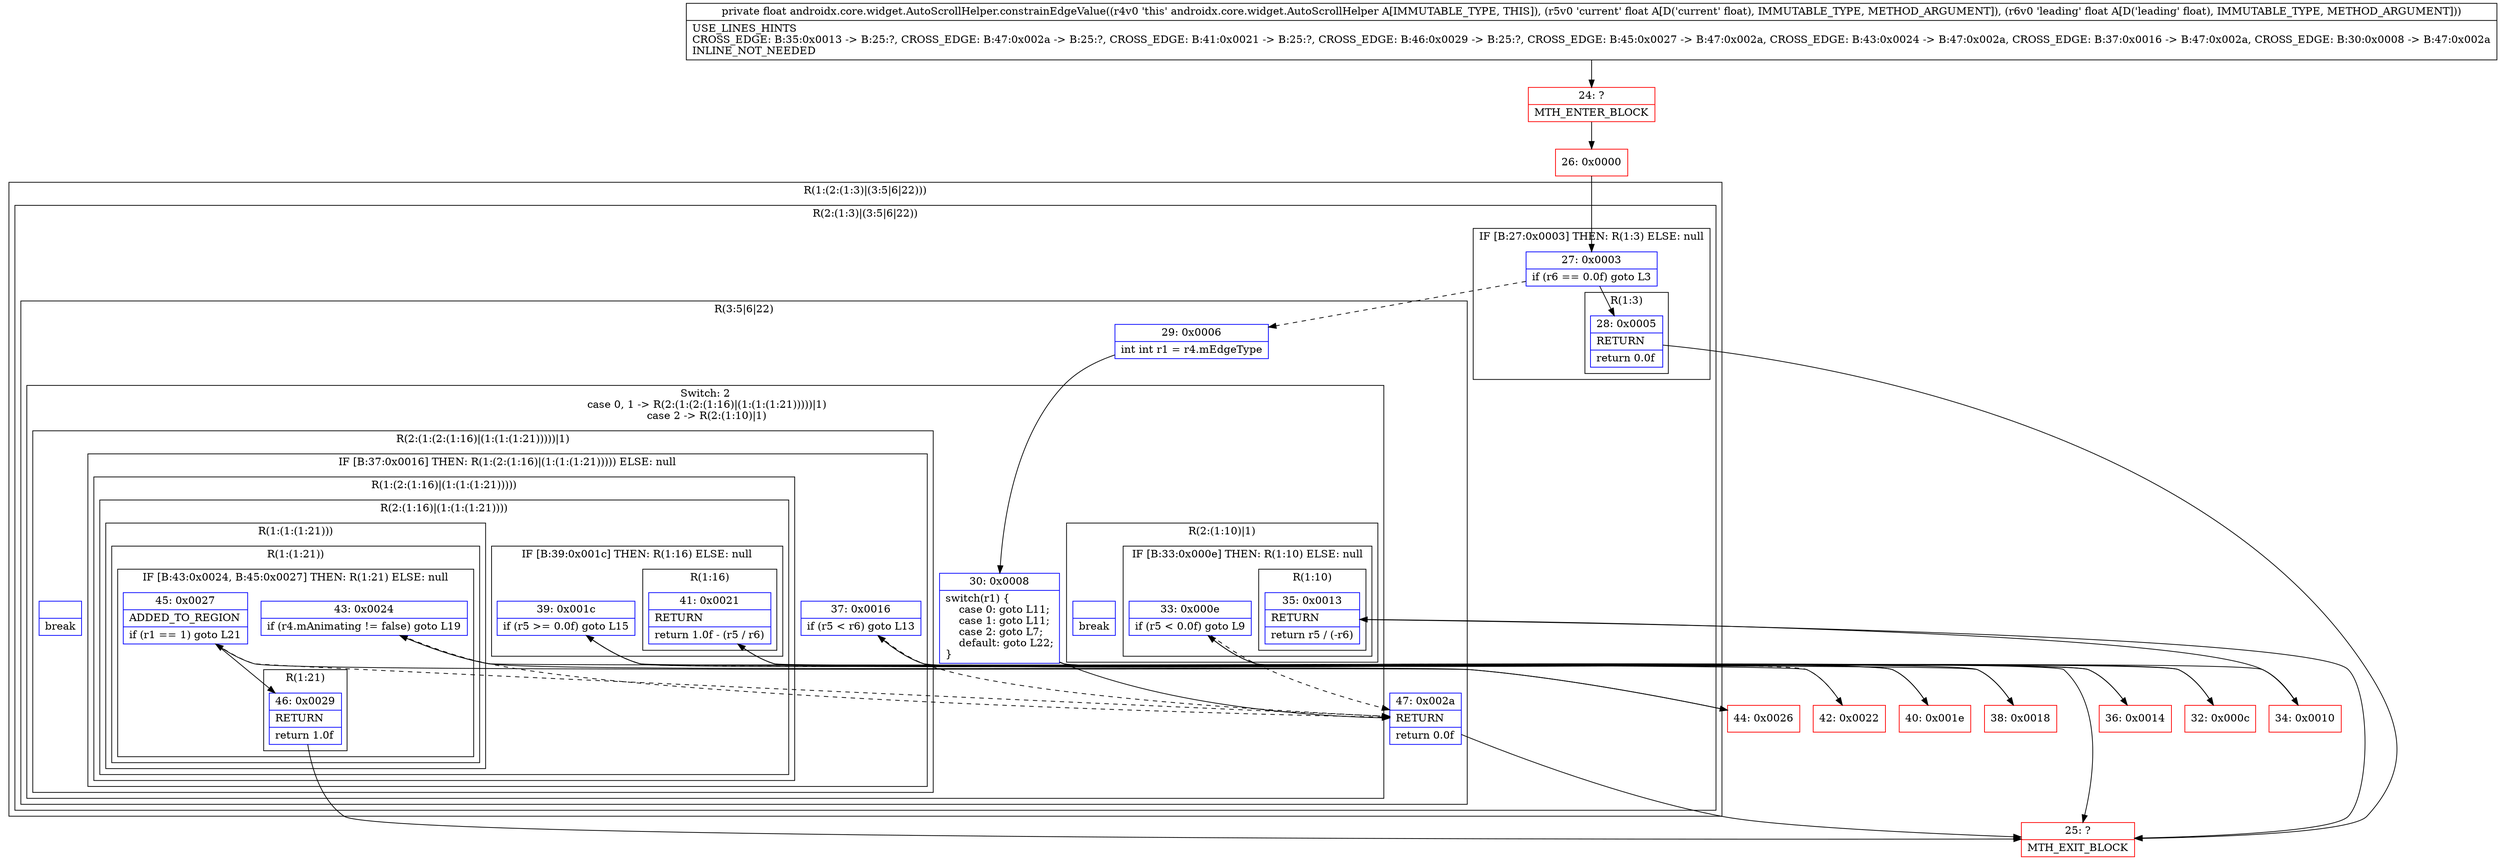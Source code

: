 digraph "CFG forandroidx.core.widget.AutoScrollHelper.constrainEdgeValue(FF)F" {
subgraph cluster_Region_86283161 {
label = "R(1:(2:(1:3)|(3:5|6|22)))";
node [shape=record,color=blue];
subgraph cluster_Region_797018514 {
label = "R(2:(1:3)|(3:5|6|22))";
node [shape=record,color=blue];
subgraph cluster_IfRegion_1680182294 {
label = "IF [B:27:0x0003] THEN: R(1:3) ELSE: null";
node [shape=record,color=blue];
Node_27 [shape=record,label="{27\:\ 0x0003|if (r6 == 0.0f) goto L3\l}"];
subgraph cluster_Region_540312498 {
label = "R(1:3)";
node [shape=record,color=blue];
Node_28 [shape=record,label="{28\:\ 0x0005|RETURN\l|return 0.0f\l}"];
}
}
subgraph cluster_Region_1882542452 {
label = "R(3:5|6|22)";
node [shape=record,color=blue];
Node_29 [shape=record,label="{29\:\ 0x0006|int int r1 = r4.mEdgeType\l}"];
subgraph cluster_SwitchRegion_405951306 {
label = "Switch: 2
 case 0, 1 -> R(2:(1:(2:(1:16)|(1:(1:(1:21)))))|1)
 case 2 -> R(2:(1:10)|1)";
node [shape=record,color=blue];
Node_30 [shape=record,label="{30\:\ 0x0008|switch(r1) \{\l    case 0: goto L11;\l    case 1: goto L11;\l    case 2: goto L7;\l    default: goto L22;\l\}\l}"];
subgraph cluster_Region_19756150 {
label = "R(2:(1:(2:(1:16)|(1:(1:(1:21)))))|1)";
node [shape=record,color=blue];
subgraph cluster_IfRegion_583246040 {
label = "IF [B:37:0x0016] THEN: R(1:(2:(1:16)|(1:(1:(1:21))))) ELSE: null";
node [shape=record,color=blue];
Node_37 [shape=record,label="{37\:\ 0x0016|if (r5 \< r6) goto L13\l}"];
subgraph cluster_Region_1783553450 {
label = "R(1:(2:(1:16)|(1:(1:(1:21)))))";
node [shape=record,color=blue];
subgraph cluster_Region_1852045890 {
label = "R(2:(1:16)|(1:(1:(1:21))))";
node [shape=record,color=blue];
subgraph cluster_IfRegion_76000572 {
label = "IF [B:39:0x001c] THEN: R(1:16) ELSE: null";
node [shape=record,color=blue];
Node_39 [shape=record,label="{39\:\ 0x001c|if (r5 \>= 0.0f) goto L15\l}"];
subgraph cluster_Region_998053908 {
label = "R(1:16)";
node [shape=record,color=blue];
Node_41 [shape=record,label="{41\:\ 0x0021|RETURN\l|return 1.0f \- (r5 \/ r6)\l}"];
}
}
subgraph cluster_Region_658645340 {
label = "R(1:(1:(1:21)))";
node [shape=record,color=blue];
subgraph cluster_Region_1443003932 {
label = "R(1:(1:21))";
node [shape=record,color=blue];
subgraph cluster_IfRegion_142039047 {
label = "IF [B:43:0x0024, B:45:0x0027] THEN: R(1:21) ELSE: null";
node [shape=record,color=blue];
Node_43 [shape=record,label="{43\:\ 0x0024|if (r4.mAnimating != false) goto L19\l}"];
Node_45 [shape=record,label="{45\:\ 0x0027|ADDED_TO_REGION\l|if (r1 == 1) goto L21\l}"];
subgraph cluster_Region_1867892653 {
label = "R(1:21)";
node [shape=record,color=blue];
Node_46 [shape=record,label="{46\:\ 0x0029|RETURN\l|return 1.0f\l}"];
}
}
}
}
}
}
}
Node_InsnContainer_1018941419 [shape=record,label="{|break\l}"];
}
subgraph cluster_Region_180699617 {
label = "R(2:(1:10)|1)";
node [shape=record,color=blue];
subgraph cluster_IfRegion_1341271099 {
label = "IF [B:33:0x000e] THEN: R(1:10) ELSE: null";
node [shape=record,color=blue];
Node_33 [shape=record,label="{33\:\ 0x000e|if (r5 \< 0.0f) goto L9\l}"];
subgraph cluster_Region_240906951 {
label = "R(1:10)";
node [shape=record,color=blue];
Node_35 [shape=record,label="{35\:\ 0x0013|RETURN\l|return r5 \/ (\-r6)\l}"];
}
}
Node_InsnContainer_1820172400 [shape=record,label="{|break\l}"];
}
}
Node_47 [shape=record,label="{47\:\ 0x002a|RETURN\l|return 0.0f\l}"];
}
}
}
Node_24 [shape=record,color=red,label="{24\:\ ?|MTH_ENTER_BLOCK\l}"];
Node_26 [shape=record,color=red,label="{26\:\ 0x0000}"];
Node_25 [shape=record,color=red,label="{25\:\ ?|MTH_EXIT_BLOCK\l}"];
Node_32 [shape=record,color=red,label="{32\:\ 0x000c}"];
Node_34 [shape=record,color=red,label="{34\:\ 0x0010}"];
Node_36 [shape=record,color=red,label="{36\:\ 0x0014}"];
Node_38 [shape=record,color=red,label="{38\:\ 0x0018}"];
Node_40 [shape=record,color=red,label="{40\:\ 0x001e}"];
Node_42 [shape=record,color=red,label="{42\:\ 0x0022}"];
Node_44 [shape=record,color=red,label="{44\:\ 0x0026}"];
MethodNode[shape=record,label="{private float androidx.core.widget.AutoScrollHelper.constrainEdgeValue((r4v0 'this' androidx.core.widget.AutoScrollHelper A[IMMUTABLE_TYPE, THIS]), (r5v0 'current' float A[D('current' float), IMMUTABLE_TYPE, METHOD_ARGUMENT]), (r6v0 'leading' float A[D('leading' float), IMMUTABLE_TYPE, METHOD_ARGUMENT]))  | USE_LINES_HINTS\lCROSS_EDGE: B:35:0x0013 \-\> B:25:?, CROSS_EDGE: B:47:0x002a \-\> B:25:?, CROSS_EDGE: B:41:0x0021 \-\> B:25:?, CROSS_EDGE: B:46:0x0029 \-\> B:25:?, CROSS_EDGE: B:45:0x0027 \-\> B:47:0x002a, CROSS_EDGE: B:43:0x0024 \-\> B:47:0x002a, CROSS_EDGE: B:37:0x0016 \-\> B:47:0x002a, CROSS_EDGE: B:30:0x0008 \-\> B:47:0x002a\lINLINE_NOT_NEEDED\l}"];
MethodNode -> Node_24;Node_27 -> Node_28;
Node_27 -> Node_29[style=dashed];
Node_28 -> Node_25;
Node_29 -> Node_30;
Node_30 -> Node_32;
Node_30 -> Node_36;
Node_30 -> Node_47;
Node_37 -> Node_38;
Node_37 -> Node_47[style=dashed];
Node_39 -> Node_40;
Node_39 -> Node_42[style=dashed];
Node_41 -> Node_25;
Node_43 -> Node_44;
Node_43 -> Node_47[style=dashed];
Node_45 -> Node_46;
Node_45 -> Node_47[style=dashed];
Node_46 -> Node_25;
Node_33 -> Node_34;
Node_33 -> Node_47[style=dashed];
Node_35 -> Node_25;
Node_47 -> Node_25;
Node_24 -> Node_26;
Node_26 -> Node_27;
Node_32 -> Node_33;
Node_34 -> Node_35;
Node_36 -> Node_37;
Node_38 -> Node_39;
Node_40 -> Node_41;
Node_42 -> Node_43;
Node_44 -> Node_45;
}

